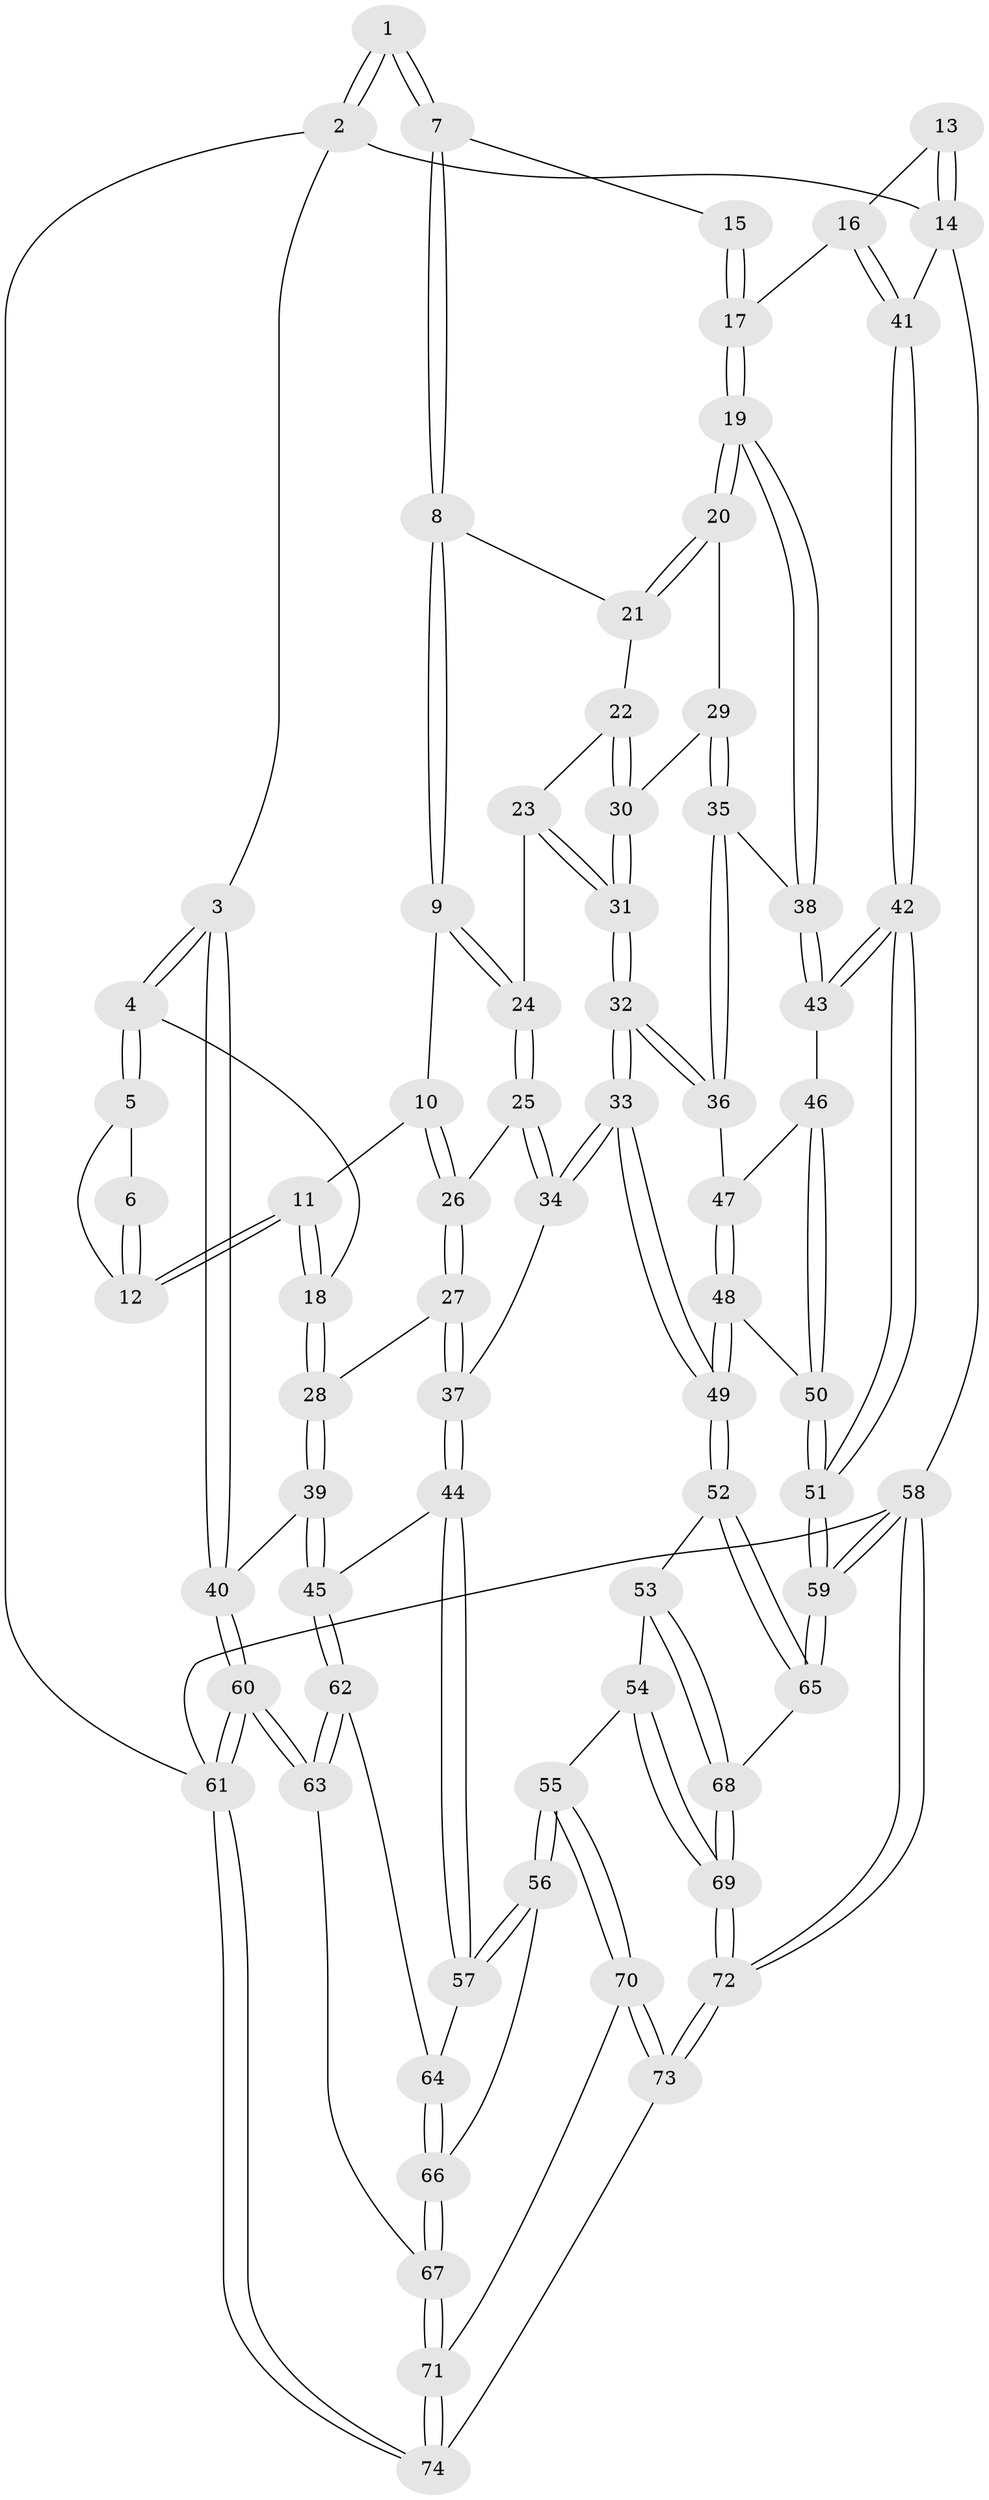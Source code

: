 // Generated by graph-tools (version 1.1) at 2025/03/03/09/25 03:03:25]
// undirected, 74 vertices, 182 edges
graph export_dot {
graph [start="1"]
  node [color=gray90,style=filled];
  1 [pos="+0.2754112329062077+0"];
  2 [pos="+0+0"];
  3 [pos="+0+0.15607975353817005"];
  4 [pos="+0.020199107533185875+0.1437817487273174"];
  5 [pos="+0.15225588071014307+0.04425426229383362"];
  6 [pos="+0.2627479116694832+0"];
  7 [pos="+0.6026894639864173+0"];
  8 [pos="+0.5953128753181227+0"];
  9 [pos="+0.4910818982227329+0.06639714257866068"];
  10 [pos="+0.29266137759625976+0.13084769090406156"];
  11 [pos="+0.28407060812897633+0.13237103514968876"];
  12 [pos="+0.26788881633518+0.03529846935188099"];
  13 [pos="+0.9907076233229176+0"];
  14 [pos="+1+0"];
  15 [pos="+0.6828475162376215+0"];
  16 [pos="+0.9039053978342643+0.17945554986703946"];
  17 [pos="+0.8992425786803341+0.1810484848015959"];
  18 [pos="+0.2613284693922106+0.1620915635701523"];
  19 [pos="+0.8551684340293995+0.2129024538086085"];
  20 [pos="+0.8098989743484796+0.19795842401689218"];
  21 [pos="+0.6984812924209233+0.10024390982638114"];
  22 [pos="+0.6109689689686939+0.2219405393073522"];
  23 [pos="+0.5587538949645644+0.21691934846396219"];
  24 [pos="+0.5129647111390004+0.20170605991620236"];
  25 [pos="+0.5040730112623509+0.21282739811503906"];
  26 [pos="+0.4501065725629776+0.22877054134649732"];
  27 [pos="+0.35397354658513+0.28689503272478933"];
  28 [pos="+0.27416838927406456+0.22002792029713472"];
  29 [pos="+0.6750105273290018+0.2574117098131619"];
  30 [pos="+0.6334064654909208+0.24248656290999154"];
  31 [pos="+0.5970308660920658+0.39517169192974044"];
  32 [pos="+0.595538114930765+0.4312356478402684"];
  33 [pos="+0.571362809508121+0.4600877032895096"];
  34 [pos="+0.4882131508477981+0.4292715114773352"];
  35 [pos="+0.6923501620637348+0.3449169573617324"];
  36 [pos="+0.682652872463535+0.37848556011263046"];
  37 [pos="+0.3910541903372422+0.436500276097195"];
  38 [pos="+0.852724726034639+0.23871665131535658"];
  39 [pos="+0.12192662310959018+0.4543888067913659"];
  40 [pos="+0+0.36569477869172895"];
  41 [pos="+1+0.1839749956415018"];
  42 [pos="+1+0.42930739835973536"];
  43 [pos="+0.8590188831632123+0.2962096945002254"];
  44 [pos="+0.34552541955394706+0.4700967267370581"];
  45 [pos="+0.14410828655639618+0.473425035572418"];
  46 [pos="+0.8510268342571659+0.39750424567479686"];
  47 [pos="+0.7535816036387856+0.3951136796886961"];
  48 [pos="+0.7039189429652807+0.5884017334663145"];
  49 [pos="+0.6450556139677106+0.6203053141406821"];
  50 [pos="+0.9004956900351122+0.5015274130206253"];
  51 [pos="+1+0.6252956566549002"];
  52 [pos="+0.6425767229032899+0.6327684051274847"];
  53 [pos="+0.6424378802969923+0.6331070807429091"];
  54 [pos="+0.6210473099307436+0.6614303192890522"];
  55 [pos="+0.5162548717331196+0.7461026303686348"];
  56 [pos="+0.5155215393632453+0.7460023708437071"];
  57 [pos="+0.3750665972548808+0.5985053256010102"];
  58 [pos="+1+1"];
  59 [pos="+1+0.6374190744056324"];
  60 [pos="+0+1"];
  61 [pos="+0+1"];
  62 [pos="+0.1596689674617302+0.6538120088484156"];
  63 [pos="+0.004296616578095257+0.8806542951194846"];
  64 [pos="+0.25749395267251657+0.6899728130551278"];
  65 [pos="+1+0.73210368966161"];
  66 [pos="+0.34476551934165317+0.8009575510054767"];
  67 [pos="+0.28622075232866273+0.8848562934526188"];
  68 [pos="+0.8816235760518445+0.8373779961232144"];
  69 [pos="+0.8045984091096791+0.9650290222472826"];
  70 [pos="+0.5309404863691128+0.8098515180588242"];
  71 [pos="+0.3581359828758328+1"];
  72 [pos="+0.7487488121720873+1"];
  73 [pos="+0.6967588919216212+1"];
  74 [pos="+0.39512812740200737+1"];
  1 -- 2;
  1 -- 2;
  1 -- 7;
  1 -- 7;
  2 -- 3;
  2 -- 14;
  2 -- 61;
  3 -- 4;
  3 -- 4;
  3 -- 40;
  3 -- 40;
  4 -- 5;
  4 -- 5;
  4 -- 18;
  5 -- 6;
  5 -- 12;
  6 -- 12;
  6 -- 12;
  7 -- 8;
  7 -- 8;
  7 -- 15;
  8 -- 9;
  8 -- 9;
  8 -- 21;
  9 -- 10;
  9 -- 24;
  9 -- 24;
  10 -- 11;
  10 -- 26;
  10 -- 26;
  11 -- 12;
  11 -- 12;
  11 -- 18;
  11 -- 18;
  13 -- 14;
  13 -- 14;
  13 -- 16;
  14 -- 41;
  14 -- 58;
  15 -- 17;
  15 -- 17;
  16 -- 17;
  16 -- 41;
  16 -- 41;
  17 -- 19;
  17 -- 19;
  18 -- 28;
  18 -- 28;
  19 -- 20;
  19 -- 20;
  19 -- 38;
  19 -- 38;
  20 -- 21;
  20 -- 21;
  20 -- 29;
  21 -- 22;
  22 -- 23;
  22 -- 30;
  22 -- 30;
  23 -- 24;
  23 -- 31;
  23 -- 31;
  24 -- 25;
  24 -- 25;
  25 -- 26;
  25 -- 34;
  25 -- 34;
  26 -- 27;
  26 -- 27;
  27 -- 28;
  27 -- 37;
  27 -- 37;
  28 -- 39;
  28 -- 39;
  29 -- 30;
  29 -- 35;
  29 -- 35;
  30 -- 31;
  30 -- 31;
  31 -- 32;
  31 -- 32;
  32 -- 33;
  32 -- 33;
  32 -- 36;
  32 -- 36;
  33 -- 34;
  33 -- 34;
  33 -- 49;
  33 -- 49;
  34 -- 37;
  35 -- 36;
  35 -- 36;
  35 -- 38;
  36 -- 47;
  37 -- 44;
  37 -- 44;
  38 -- 43;
  38 -- 43;
  39 -- 40;
  39 -- 45;
  39 -- 45;
  40 -- 60;
  40 -- 60;
  41 -- 42;
  41 -- 42;
  42 -- 43;
  42 -- 43;
  42 -- 51;
  42 -- 51;
  43 -- 46;
  44 -- 45;
  44 -- 57;
  44 -- 57;
  45 -- 62;
  45 -- 62;
  46 -- 47;
  46 -- 50;
  46 -- 50;
  47 -- 48;
  47 -- 48;
  48 -- 49;
  48 -- 49;
  48 -- 50;
  49 -- 52;
  49 -- 52;
  50 -- 51;
  50 -- 51;
  51 -- 59;
  51 -- 59;
  52 -- 53;
  52 -- 65;
  52 -- 65;
  53 -- 54;
  53 -- 68;
  53 -- 68;
  54 -- 55;
  54 -- 69;
  54 -- 69;
  55 -- 56;
  55 -- 56;
  55 -- 70;
  55 -- 70;
  56 -- 57;
  56 -- 57;
  56 -- 66;
  57 -- 64;
  58 -- 59;
  58 -- 59;
  58 -- 72;
  58 -- 72;
  58 -- 61;
  59 -- 65;
  59 -- 65;
  60 -- 61;
  60 -- 61;
  60 -- 63;
  60 -- 63;
  61 -- 74;
  61 -- 74;
  62 -- 63;
  62 -- 63;
  62 -- 64;
  63 -- 67;
  64 -- 66;
  64 -- 66;
  65 -- 68;
  66 -- 67;
  66 -- 67;
  67 -- 71;
  67 -- 71;
  68 -- 69;
  68 -- 69;
  69 -- 72;
  69 -- 72;
  70 -- 71;
  70 -- 73;
  70 -- 73;
  71 -- 74;
  71 -- 74;
  72 -- 73;
  72 -- 73;
  73 -- 74;
}
